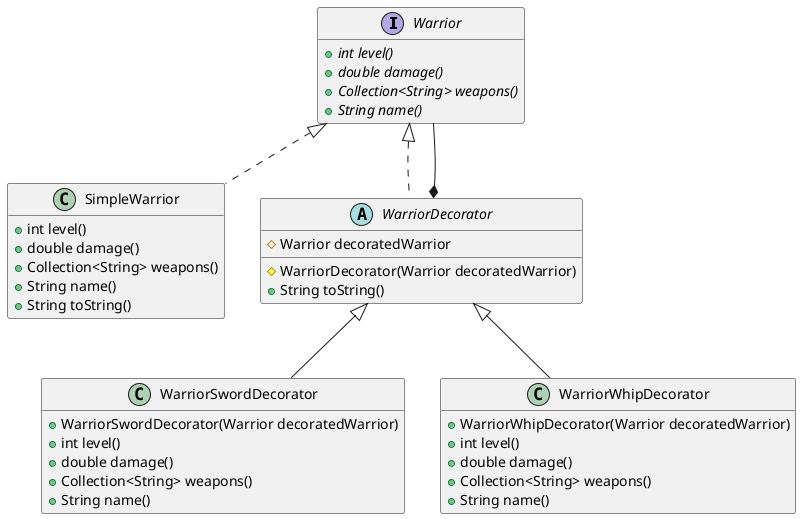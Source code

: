 @startuml
interface Warrior {
    + {abstract} int level()
    + {abstract} double damage()
    + {abstract} Collection<String> weapons()
    + {abstract} String name()
}

class SimpleWarrior implements Warrior {
    + int level()
    + double damage()
    + Collection<String> weapons()
    + String name()
    + String toString()
}

abstract class WarriorDecorator implements Warrior {
    # Warrior decoratedWarrior

    # WarriorDecorator(Warrior decoratedWarrior)
    + String toString()
}

WarriorDecorator *-- Warrior

class WarriorSwordDecorator extends WarriorDecorator {
    + WarriorSwordDecorator(Warrior decoratedWarrior)
    + int level()
    + double damage()
    + Collection<String> weapons()
    + String name()
}

class WarriorWhipDecorator extends WarriorDecorator {
    + WarriorWhipDecorator(Warrior decoratedWarrior)
    + int level()
    + double damage()
    + Collection<String> weapons()
    + String name()
}

hide empty members
@enduml

